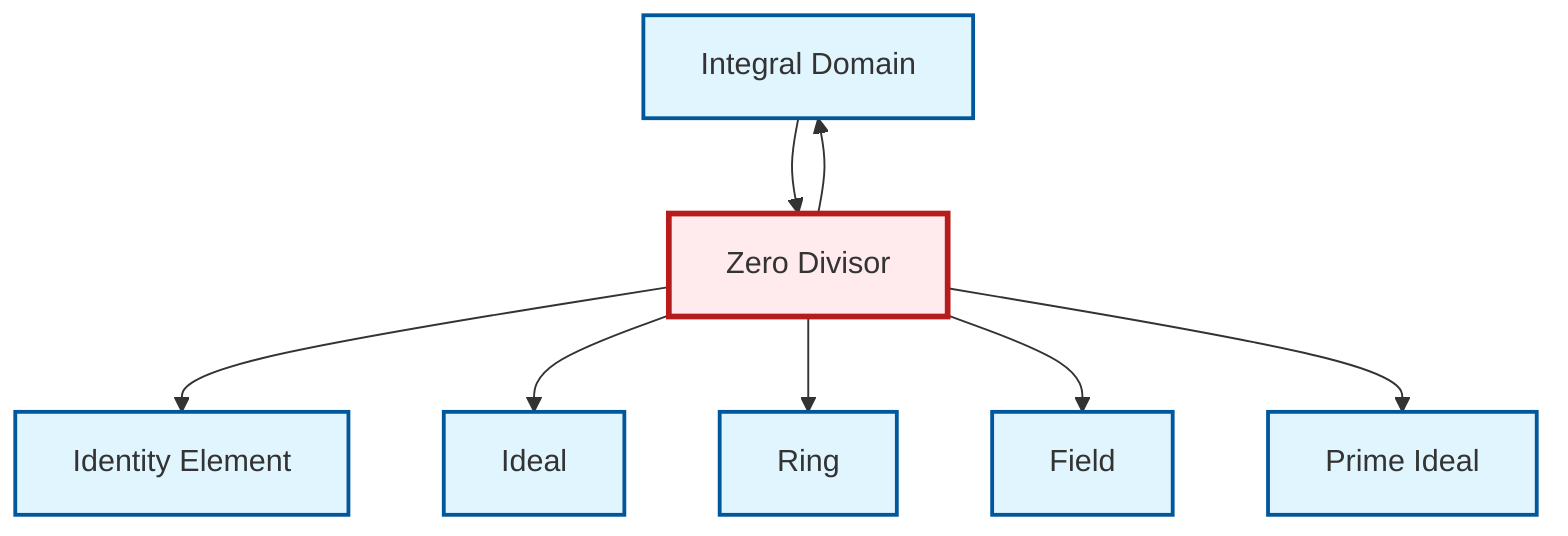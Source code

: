 graph TD
    classDef definition fill:#e1f5fe,stroke:#01579b,stroke-width:2px
    classDef theorem fill:#f3e5f5,stroke:#4a148c,stroke-width:2px
    classDef axiom fill:#fff3e0,stroke:#e65100,stroke-width:2px
    classDef example fill:#e8f5e9,stroke:#1b5e20,stroke-width:2px
    classDef current fill:#ffebee,stroke:#b71c1c,stroke-width:3px
    def-integral-domain["Integral Domain"]:::definition
    def-ideal["Ideal"]:::definition
    def-zero-divisor["Zero Divisor"]:::definition
    def-field["Field"]:::definition
    def-identity-element["Identity Element"]:::definition
    def-ring["Ring"]:::definition
    def-prime-ideal["Prime Ideal"]:::definition
    def-zero-divisor --> def-integral-domain
    def-zero-divisor --> def-identity-element
    def-zero-divisor --> def-ideal
    def-integral-domain --> def-zero-divisor
    def-zero-divisor --> def-ring
    def-zero-divisor --> def-field
    def-zero-divisor --> def-prime-ideal
    class def-zero-divisor current